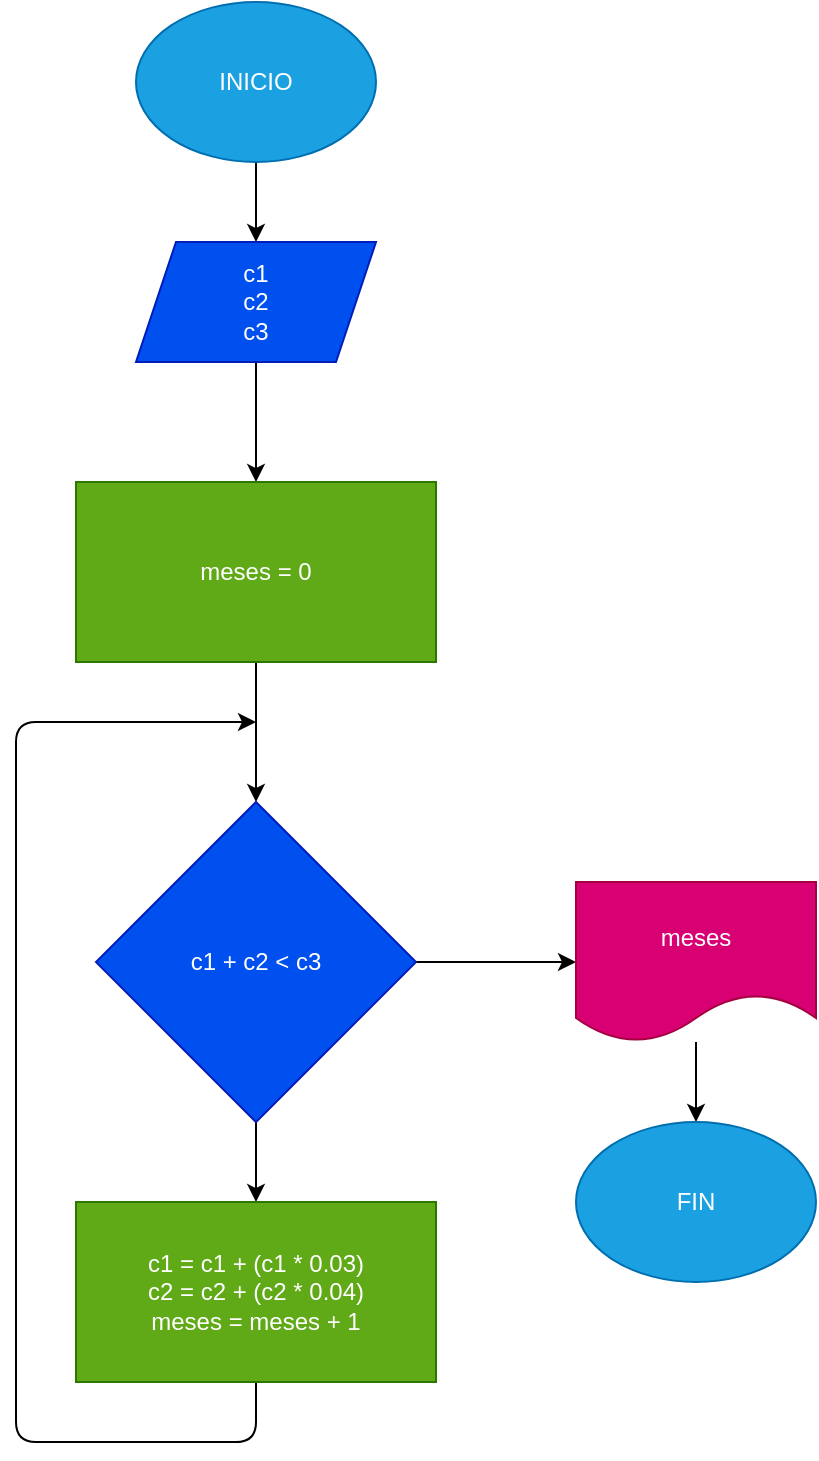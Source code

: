 <mxfile>
    <diagram id="0ayV9nL90e2sviw78dVB" name="Page-1">
        <mxGraphModel dx="520" dy="478" grid="1" gridSize="10" guides="1" tooltips="1" connect="1" arrows="1" fold="1" page="1" pageScale="1" pageWidth="827" pageHeight="1169" background="#ffffff" math="0" shadow="0">
            <root>
                <mxCell id="0"/>
                <mxCell id="1" parent="0"/>
                <mxCell id="9" value="" style="edgeStyle=none;html=1;strokeColor=#000000;" parent="1" source="2" target="3" edge="1">
                    <mxGeometry relative="1" as="geometry"/>
                </mxCell>
                <mxCell id="2" value="INICIO" style="ellipse;whiteSpace=wrap;html=1;fillColor=#1ba1e2;fontColor=#ffffff;strokeColor=#006EAF;" parent="1" vertex="1">
                    <mxGeometry x="220" width="120" height="80" as="geometry"/>
                </mxCell>
                <mxCell id="10" value="" style="edgeStyle=none;html=1;strokeColor=#000000;" parent="1" source="3" target="5" edge="1">
                    <mxGeometry relative="1" as="geometry"/>
                </mxCell>
                <mxCell id="3" value="c1&lt;br&gt;c2&lt;br&gt;c3" style="shape=parallelogram;perimeter=parallelogramPerimeter;whiteSpace=wrap;html=1;fixedSize=1;fillColor=#0050ef;fontColor=#ffffff;strokeColor=#001DBC;" parent="1" vertex="1">
                    <mxGeometry x="220" y="120" width="120" height="60" as="geometry"/>
                </mxCell>
                <mxCell id="12" value="" style="edgeStyle=none;html=1;strokeColor=#000000;" parent="1" source="4" target="7" edge="1">
                    <mxGeometry relative="1" as="geometry"/>
                </mxCell>
                <mxCell id="14" value="" style="edgeStyle=none;html=1;strokeColor=#000000;" parent="1" source="4" target="6" edge="1">
                    <mxGeometry relative="1" as="geometry"/>
                </mxCell>
                <mxCell id="4" value="c1 + c2 &amp;lt; c3" style="rhombus;whiteSpace=wrap;html=1;fillColor=#0050ef;fontColor=#ffffff;strokeColor=#001DBC;" parent="1" vertex="1">
                    <mxGeometry x="200" y="400" width="160" height="160" as="geometry"/>
                </mxCell>
                <mxCell id="11" value="" style="edgeStyle=none;html=1;strokeColor=#000000;" parent="1" source="5" target="4" edge="1">
                    <mxGeometry relative="1" as="geometry"/>
                </mxCell>
                <mxCell id="5" value="meses = 0" style="rounded=0;whiteSpace=wrap;html=1;fillColor=#60a917;fontColor=#ffffff;strokeColor=#2D7600;" parent="1" vertex="1">
                    <mxGeometry x="190" y="240" width="180" height="90" as="geometry"/>
                </mxCell>
                <mxCell id="15" style="edgeStyle=none;html=1;strokeColor=#000000;" parent="1" source="6" edge="1">
                    <mxGeometry relative="1" as="geometry">
                        <mxPoint x="280" y="360" as="targetPoint"/>
                        <Array as="points">
                            <mxPoint x="280" y="720"/>
                            <mxPoint x="160" y="720"/>
                            <mxPoint x="160" y="360"/>
                        </Array>
                    </mxGeometry>
                </mxCell>
                <mxCell id="6" value="c1 = c1 + (c1 * 0.03)&lt;br&gt;c2 = c2 + (c2 * 0.04)&lt;br&gt;meses = meses + 1" style="rounded=0;whiteSpace=wrap;html=1;fillColor=#60a917;fontColor=#ffffff;strokeColor=#2D7600;" parent="1" vertex="1">
                    <mxGeometry x="190" y="600" width="180" height="90" as="geometry"/>
                </mxCell>
                <mxCell id="13" value="" style="edgeStyle=none;html=1;strokeColor=#000000;" parent="1" source="7" target="8" edge="1">
                    <mxGeometry relative="1" as="geometry"/>
                </mxCell>
                <mxCell id="7" value="meses" style="shape=document;whiteSpace=wrap;html=1;boundedLbl=1;fillColor=#d80073;fontColor=#ffffff;strokeColor=#A50040;" parent="1" vertex="1">
                    <mxGeometry x="440" y="440" width="120" height="80" as="geometry"/>
                </mxCell>
                <mxCell id="8" value="FIN" style="ellipse;whiteSpace=wrap;html=1;fillColor=#1ba1e2;fontColor=#ffffff;strokeColor=#006EAF;" parent="1" vertex="1">
                    <mxGeometry x="440" y="560" width="120" height="80" as="geometry"/>
                </mxCell>
            </root>
        </mxGraphModel>
    </diagram>
</mxfile>